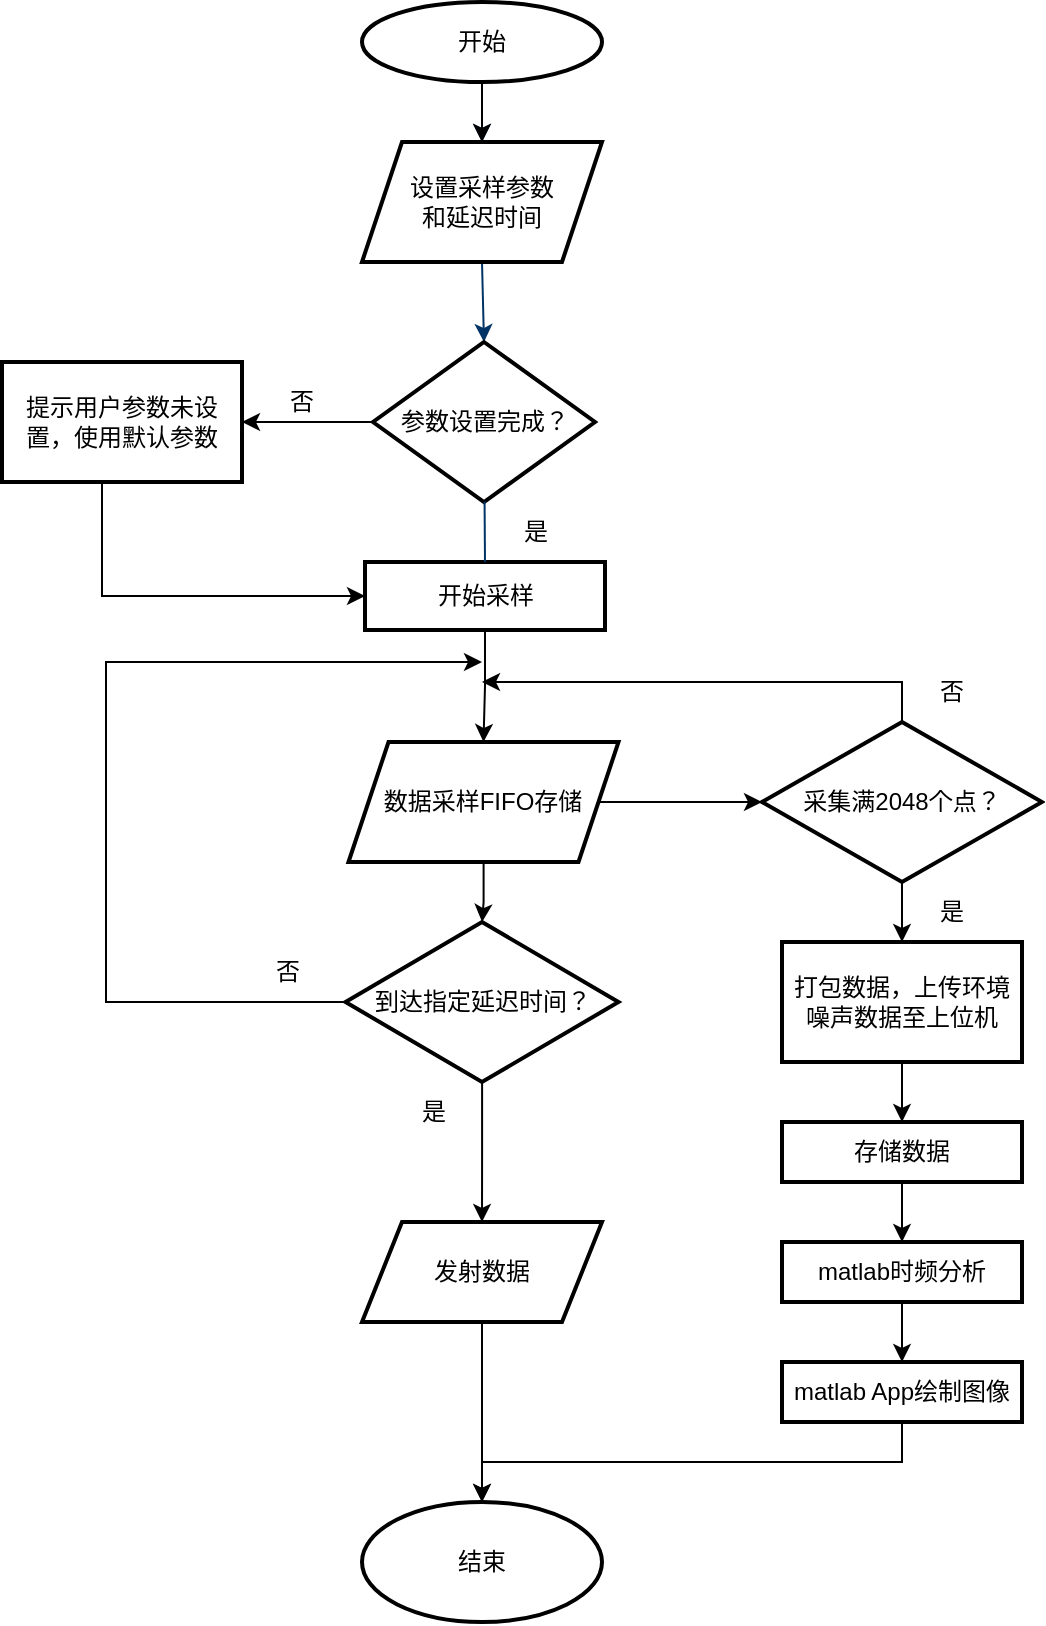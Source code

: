 <mxfile version="18.0.7" type="github">
  <diagram id="6a731a19-8d31-9384-78a2-239565b7b9f0" name="Page-1">
    <mxGraphModel dx="772" dy="413" grid="1" gridSize="10" guides="1" tooltips="1" connect="1" arrows="1" fold="1" page="1" pageScale="1" pageWidth="1169" pageHeight="827" background="none" math="0" shadow="0">
      <root>
        <mxCell id="0" />
        <mxCell id="1" parent="0" />
        <mxCell id="7" style="fontStyle=1;strokeColor=#003366;strokeWidth=1;html=1;" parent="1" edge="1">
          <mxGeometry relative="1" as="geometry">
            <mxPoint x="320" y="90" as="sourcePoint" />
            <mxPoint x="320" y="130" as="targetPoint" />
          </mxGeometry>
        </mxCell>
        <mxCell id="8" style="fontStyle=1;strokeColor=#003366;strokeWidth=1;html=1;exitX=0.5;exitY=1;exitDx=0;exitDy=0;entryX=0.5;entryY=0;entryDx=0;entryDy=0;" parent="1" target="ftp8mGhVSmbORJSX6osh-58" edge="1">
          <mxGeometry relative="1" as="geometry">
            <mxPoint x="320" y="190" as="sourcePoint" />
            <mxPoint x="320" y="220" as="targetPoint" />
          </mxGeometry>
        </mxCell>
        <mxCell id="9" style="entryX=0.5;entryY=0;entryPerimeter=0;fontStyle=1;strokeColor=#003366;strokeWidth=1;html=1;startArrow=none;" parent="1" source="ftp8mGhVSmbORJSX6osh-66" edge="1">
          <mxGeometry relative="1" as="geometry">
            <mxPoint x="320" y="330" as="sourcePoint" />
            <mxPoint x="320" y="360" as="targetPoint" />
          </mxGeometry>
        </mxCell>
        <mxCell id="ftp8mGhVSmbORJSX6osh-57" value="" style="edgeStyle=orthogonalEdgeStyle;rounded=0;orthogonalLoop=1;jettySize=auto;html=1;" edge="1" parent="1" source="ftp8mGhVSmbORJSX6osh-56">
          <mxGeometry relative="1" as="geometry">
            <mxPoint x="320" y="130" as="targetPoint" />
          </mxGeometry>
        </mxCell>
        <mxCell id="ftp8mGhVSmbORJSX6osh-56" value="开始" style="ellipse;whiteSpace=wrap;html=1;strokeWidth=2;" vertex="1" parent="1">
          <mxGeometry x="260" y="60" width="120" height="40" as="geometry" />
        </mxCell>
        <mxCell id="ftp8mGhVSmbORJSX6osh-63" value="" style="edgeStyle=orthogonalEdgeStyle;rounded=0;orthogonalLoop=1;jettySize=auto;html=1;" edge="1" parent="1" source="ftp8mGhVSmbORJSX6osh-58" target="ftp8mGhVSmbORJSX6osh-62">
          <mxGeometry relative="1" as="geometry" />
        </mxCell>
        <mxCell id="ftp8mGhVSmbORJSX6osh-58" value="参数设置完成？" style="rhombus;whiteSpace=wrap;html=1;strokeWidth=2;" vertex="1" parent="1">
          <mxGeometry x="265.5" y="230" width="111" height="80" as="geometry" />
        </mxCell>
        <mxCell id="ftp8mGhVSmbORJSX6osh-68" style="edgeStyle=orthogonalEdgeStyle;rounded=0;orthogonalLoop=1;jettySize=auto;html=1;entryX=0;entryY=0.5;entryDx=0;entryDy=0;" edge="1" parent="1" source="ftp8mGhVSmbORJSX6osh-62" target="ftp8mGhVSmbORJSX6osh-66">
          <mxGeometry relative="1" as="geometry">
            <Array as="points">
              <mxPoint x="130" y="357" />
            </Array>
          </mxGeometry>
        </mxCell>
        <mxCell id="ftp8mGhVSmbORJSX6osh-62" value="提示用户参数未设置，使用默认参数" style="whiteSpace=wrap;html=1;strokeWidth=2;" vertex="1" parent="1">
          <mxGeometry x="80" y="240" width="120" height="60" as="geometry" />
        </mxCell>
        <mxCell id="ftp8mGhVSmbORJSX6osh-69" value="否" style="text;html=1;strokeColor=none;fillColor=none;align=center;verticalAlign=middle;whiteSpace=wrap;rounded=0;" vertex="1" parent="1">
          <mxGeometry x="200" y="245" width="60" height="30" as="geometry" />
        </mxCell>
        <mxCell id="ftp8mGhVSmbORJSX6osh-70" value="是" style="text;html=1;strokeColor=none;fillColor=none;align=center;verticalAlign=middle;whiteSpace=wrap;rounded=0;" vertex="1" parent="1">
          <mxGeometry x="316.5" y="310" width="60" height="30" as="geometry" />
        </mxCell>
        <mxCell id="ftp8mGhVSmbORJSX6osh-93" style="edgeStyle=orthogonalEdgeStyle;rounded=0;orthogonalLoop=1;jettySize=auto;html=1;entryX=0;entryY=0.5;entryDx=0;entryDy=0;" edge="1" parent="1" source="ftp8mGhVSmbORJSX6osh-71" target="ftp8mGhVSmbORJSX6osh-92">
          <mxGeometry relative="1" as="geometry" />
        </mxCell>
        <mxCell id="ftp8mGhVSmbORJSX6osh-111" style="edgeStyle=orthogonalEdgeStyle;rounded=0;orthogonalLoop=1;jettySize=auto;html=1;" edge="1" parent="1" source="ftp8mGhVSmbORJSX6osh-71" target="ftp8mGhVSmbORJSX6osh-73">
          <mxGeometry relative="1" as="geometry" />
        </mxCell>
        <mxCell id="ftp8mGhVSmbORJSX6osh-71" value="数据采样FIFO存储" style="shape=parallelogram;perimeter=parallelogramPerimeter;whiteSpace=wrap;html=1;fixedSize=1;strokeWidth=2;" vertex="1" parent="1">
          <mxGeometry x="253.25" y="430" width="135" height="60" as="geometry" />
        </mxCell>
        <mxCell id="ftp8mGhVSmbORJSX6osh-112" style="edgeStyle=orthogonalEdgeStyle;rounded=0;orthogonalLoop=1;jettySize=auto;html=1;exitX=0;exitY=0.5;exitDx=0;exitDy=0;" edge="1" parent="1" source="ftp8mGhVSmbORJSX6osh-73">
          <mxGeometry relative="1" as="geometry">
            <mxPoint x="320" y="390" as="targetPoint" />
            <Array as="points">
              <mxPoint x="132" y="560" />
              <mxPoint x="132" y="390" />
            </Array>
          </mxGeometry>
        </mxCell>
        <mxCell id="ftp8mGhVSmbORJSX6osh-113" style="edgeStyle=orthogonalEdgeStyle;rounded=0;orthogonalLoop=1;jettySize=auto;html=1;" edge="1" parent="1" source="ftp8mGhVSmbORJSX6osh-73" target="ftp8mGhVSmbORJSX6osh-103">
          <mxGeometry relative="1" as="geometry" />
        </mxCell>
        <mxCell id="ftp8mGhVSmbORJSX6osh-73" value="到达指定延迟时间？" style="rhombus;whiteSpace=wrap;html=1;strokeWidth=2;" vertex="1" parent="1">
          <mxGeometry x="251.75" y="520" width="136.5" height="80" as="geometry" />
        </mxCell>
        <mxCell id="ftp8mGhVSmbORJSX6osh-90" style="edgeStyle=orthogonalEdgeStyle;rounded=0;orthogonalLoop=1;jettySize=auto;html=1;entryX=0.5;entryY=0;entryDx=0;entryDy=0;" edge="1" parent="1" source="ftp8mGhVSmbORJSX6osh-66" target="ftp8mGhVSmbORJSX6osh-71">
          <mxGeometry relative="1" as="geometry" />
        </mxCell>
        <mxCell id="ftp8mGhVSmbORJSX6osh-66" value="&lt;span style=&quot;&quot;&gt;开始采样&lt;/span&gt;" style="rounded=0;whiteSpace=wrap;html=1;strokeWidth=2;" vertex="1" parent="1">
          <mxGeometry x="261.5" y="340" width="120" height="34" as="geometry" />
        </mxCell>
        <mxCell id="ftp8mGhVSmbORJSX6osh-78" value="" style="entryX=0.5;entryY=0;entryPerimeter=0;fontStyle=1;strokeColor=#003366;strokeWidth=1;html=1;endArrow=none;" edge="1" parent="1" source="ftp8mGhVSmbORJSX6osh-58" target="ftp8mGhVSmbORJSX6osh-66">
          <mxGeometry relative="1" as="geometry">
            <mxPoint x="320.559" y="309.682" as="sourcePoint" />
            <mxPoint x="320" y="360" as="targetPoint" />
          </mxGeometry>
        </mxCell>
        <mxCell id="ftp8mGhVSmbORJSX6osh-102" value="" style="edgeStyle=orthogonalEdgeStyle;rounded=0;orthogonalLoop=1;jettySize=auto;html=1;" edge="1" parent="1" source="ftp8mGhVSmbORJSX6osh-83" target="ftp8mGhVSmbORJSX6osh-101">
          <mxGeometry relative="1" as="geometry" />
        </mxCell>
        <mxCell id="ftp8mGhVSmbORJSX6osh-83" value="打包数据，上传环境噪声数据至上位机" style="rounded=0;whiteSpace=wrap;html=1;strokeWidth=2;" vertex="1" parent="1">
          <mxGeometry x="470" y="530" width="120" height="60" as="geometry" />
        </mxCell>
        <mxCell id="ftp8mGhVSmbORJSX6osh-88" value="" style="edgeStyle=orthogonalEdgeStyle;rounded=0;orthogonalLoop=1;jettySize=auto;html=1;exitX=0.5;exitY=1;exitDx=0;exitDy=0;startArrow=none;" edge="1" parent="1" source="ftp8mGhVSmbORJSX6osh-103" target="ftp8mGhVSmbORJSX6osh-87">
          <mxGeometry relative="1" as="geometry">
            <mxPoint x="320.75" y="690" as="sourcePoint" />
          </mxGeometry>
        </mxCell>
        <mxCell id="ftp8mGhVSmbORJSX6osh-87" value="结束" style="ellipse;whiteSpace=wrap;html=1;rounded=0;strokeWidth=2;" vertex="1" parent="1">
          <mxGeometry x="260" y="810" width="120" height="60" as="geometry" />
        </mxCell>
        <mxCell id="ftp8mGhVSmbORJSX6osh-91" value="否" style="text;html=1;strokeColor=none;fillColor=none;align=center;verticalAlign=middle;whiteSpace=wrap;rounded=0;" vertex="1" parent="1">
          <mxGeometry x="193.25" y="530" width="60" height="30" as="geometry" />
        </mxCell>
        <mxCell id="ftp8mGhVSmbORJSX6osh-94" style="edgeStyle=orthogonalEdgeStyle;rounded=0;orthogonalLoop=1;jettySize=auto;html=1;" edge="1" parent="1" source="ftp8mGhVSmbORJSX6osh-92" target="ftp8mGhVSmbORJSX6osh-83">
          <mxGeometry relative="1" as="geometry" />
        </mxCell>
        <mxCell id="ftp8mGhVSmbORJSX6osh-114" style="edgeStyle=orthogonalEdgeStyle;rounded=0;orthogonalLoop=1;jettySize=auto;html=1;" edge="1" parent="1" source="ftp8mGhVSmbORJSX6osh-92">
          <mxGeometry relative="1" as="geometry">
            <mxPoint x="320" y="400" as="targetPoint" />
            <Array as="points">
              <mxPoint x="530" y="400" />
            </Array>
          </mxGeometry>
        </mxCell>
        <mxCell id="ftp8mGhVSmbORJSX6osh-92" value="采集满2048个点？" style="rhombus;whiteSpace=wrap;html=1;strokeWidth=2;" vertex="1" parent="1">
          <mxGeometry x="460" y="420" width="140" height="80" as="geometry" />
        </mxCell>
        <mxCell id="ftp8mGhVSmbORJSX6osh-95" value="是" style="text;html=1;strokeColor=none;fillColor=none;align=center;verticalAlign=middle;whiteSpace=wrap;rounded=0;" vertex="1" parent="1">
          <mxGeometry x="265.5" y="600" width="60" height="30" as="geometry" />
        </mxCell>
        <mxCell id="ftp8mGhVSmbORJSX6osh-96" value="&lt;span style=&quot;&quot;&gt;设置采样参数&lt;/span&gt;&lt;br style=&quot;&quot;&gt;&lt;span style=&quot;&quot;&gt;和延迟时间&lt;/span&gt;" style="shape=parallelogram;perimeter=parallelogramPerimeter;whiteSpace=wrap;html=1;fixedSize=1;strokeWidth=2;" vertex="1" parent="1">
          <mxGeometry x="260" y="130" width="120" height="60" as="geometry" />
        </mxCell>
        <mxCell id="ftp8mGhVSmbORJSX6osh-108" style="edgeStyle=orthogonalEdgeStyle;rounded=0;orthogonalLoop=1;jettySize=auto;html=1;entryX=0.5;entryY=0;entryDx=0;entryDy=0;" edge="1" parent="1" source="ftp8mGhVSmbORJSX6osh-101" target="ftp8mGhVSmbORJSX6osh-104">
          <mxGeometry relative="1" as="geometry" />
        </mxCell>
        <mxCell id="ftp8mGhVSmbORJSX6osh-101" value="存储数据" style="whiteSpace=wrap;html=1;rounded=0;strokeWidth=2;" vertex="1" parent="1">
          <mxGeometry x="470" y="620" width="120" height="30" as="geometry" />
        </mxCell>
        <mxCell id="ftp8mGhVSmbORJSX6osh-109" style="edgeStyle=orthogonalEdgeStyle;rounded=0;orthogonalLoop=1;jettySize=auto;html=1;entryX=0.5;entryY=0;entryDx=0;entryDy=0;" edge="1" parent="1" source="ftp8mGhVSmbORJSX6osh-104" target="ftp8mGhVSmbORJSX6osh-106">
          <mxGeometry relative="1" as="geometry" />
        </mxCell>
        <mxCell id="ftp8mGhVSmbORJSX6osh-104" value="matlab时频分析" style="rounded=0;whiteSpace=wrap;html=1;strokeWidth=2;" vertex="1" parent="1">
          <mxGeometry x="470" y="680" width="120" height="30" as="geometry" />
        </mxCell>
        <mxCell id="ftp8mGhVSmbORJSX6osh-103" value="&lt;span style=&quot;&quot;&gt;发射数据&lt;/span&gt;" style="shape=parallelogram;perimeter=parallelogramPerimeter;whiteSpace=wrap;html=1;fixedSize=1;strokeWidth=2;" vertex="1" parent="1">
          <mxGeometry x="260" y="670" width="120" height="50" as="geometry" />
        </mxCell>
        <mxCell id="ftp8mGhVSmbORJSX6osh-110" style="edgeStyle=orthogonalEdgeStyle;rounded=0;orthogonalLoop=1;jettySize=auto;html=1;" edge="1" parent="1" source="ftp8mGhVSmbORJSX6osh-106" target="ftp8mGhVSmbORJSX6osh-87">
          <mxGeometry relative="1" as="geometry">
            <Array as="points">
              <mxPoint x="530" y="790" />
              <mxPoint x="320" y="790" />
            </Array>
          </mxGeometry>
        </mxCell>
        <mxCell id="ftp8mGhVSmbORJSX6osh-106" value="matlab App绘制图像" style="rounded=0;whiteSpace=wrap;html=1;strokeWidth=2;" vertex="1" parent="1">
          <mxGeometry x="470" y="740" width="120" height="30" as="geometry" />
        </mxCell>
        <mxCell id="ftp8mGhVSmbORJSX6osh-115" value="是" style="text;html=1;strokeColor=none;fillColor=none;align=center;verticalAlign=middle;whiteSpace=wrap;rounded=0;" vertex="1" parent="1">
          <mxGeometry x="525" y="500" width="60" height="30" as="geometry" />
        </mxCell>
        <mxCell id="ftp8mGhVSmbORJSX6osh-116" value="否" style="text;html=1;strokeColor=none;fillColor=none;align=center;verticalAlign=middle;whiteSpace=wrap;rounded=0;" vertex="1" parent="1">
          <mxGeometry x="525" y="390" width="60" height="30" as="geometry" />
        </mxCell>
      </root>
    </mxGraphModel>
  </diagram>
</mxfile>
